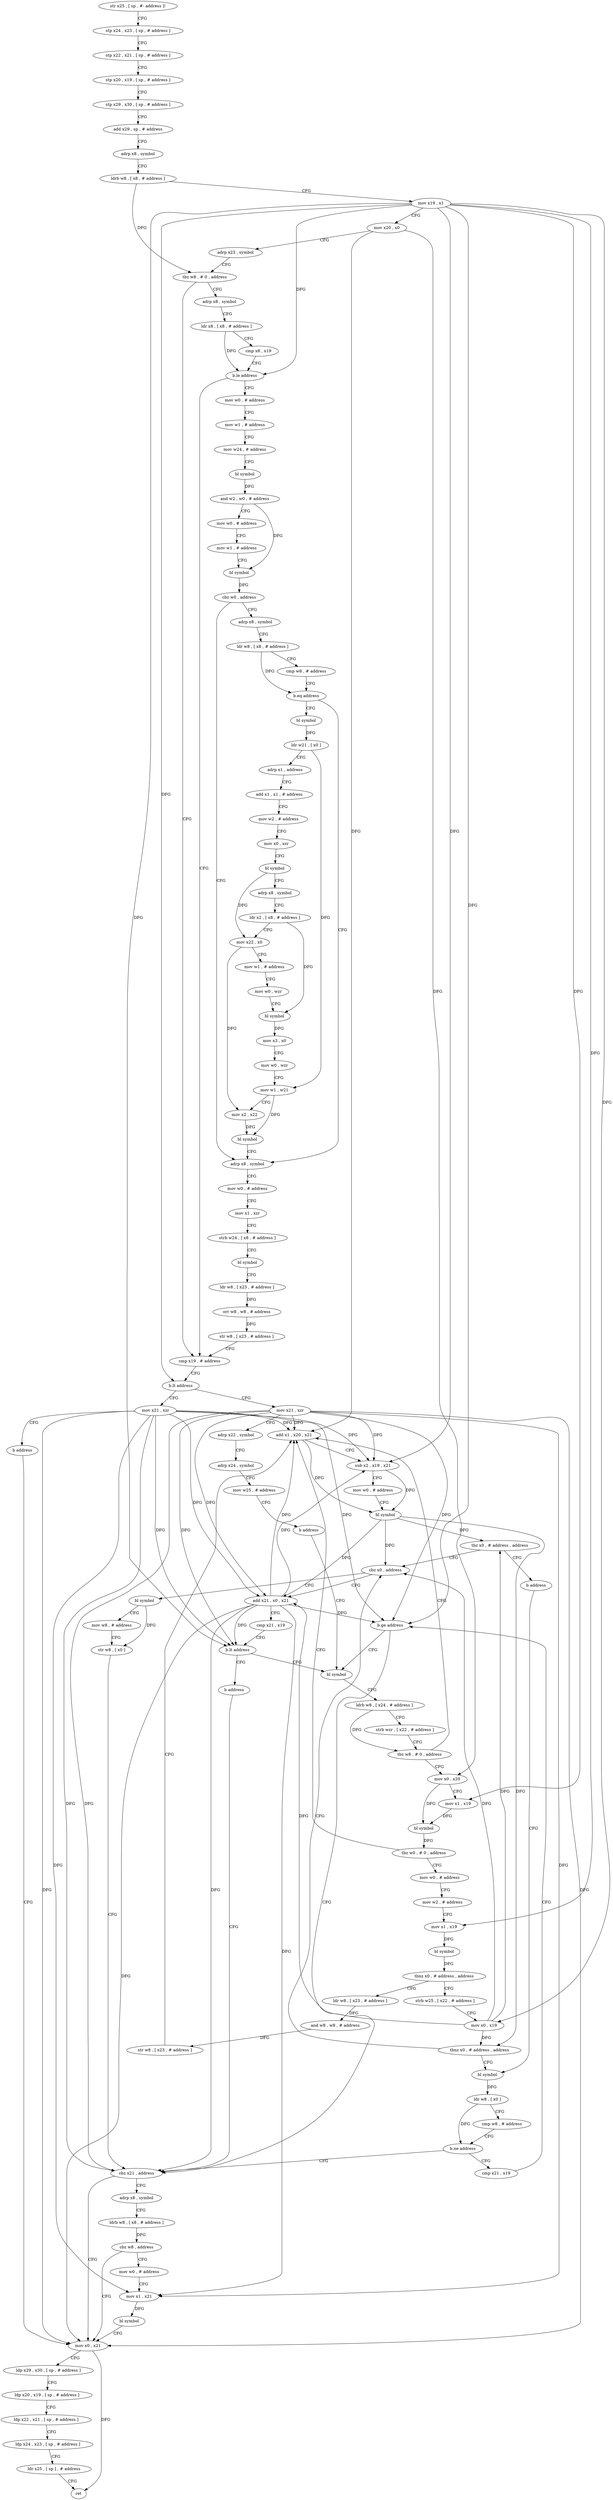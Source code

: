 digraph "func" {
"4214032" [label = "str x25 , [ sp , #- address ]!" ]
"4214036" [label = "stp x24 , x23 , [ sp , # address ]" ]
"4214040" [label = "stp x22 , x21 , [ sp , # address ]" ]
"4214044" [label = "stp x20 , x19 , [ sp , # address ]" ]
"4214048" [label = "stp x29 , x30 , [ sp , # address ]" ]
"4214052" [label = "add x29 , sp , # address" ]
"4214056" [label = "adrp x8 , symbol" ]
"4214060" [label = "ldrb w8 , [ x8 , # address ]" ]
"4214064" [label = "mov x19 , x1" ]
"4214068" [label = "mov x20 , x0" ]
"4214072" [label = "adrp x23 , symbol" ]
"4214076" [label = "tbz w8 , # 0 , address" ]
"4214252" [label = "cmp x19 , # address" ]
"4214080" [label = "adrp x8 , symbol" ]
"4214256" [label = "b.lt address" ]
"4214424" [label = "mov x21 , xzr" ]
"4214260" [label = "mov x21 , xzr" ]
"4214084" [label = "ldr x8 , [ x8 , # address ]" ]
"4214088" [label = "cmp x8 , x19" ]
"4214092" [label = "b.le address" ]
"4214096" [label = "mov w0 , # address" ]
"4214428" [label = "b address" ]
"4214472" [label = "mov x0 , x21" ]
"4214264" [label = "adrp x22 , symbol" ]
"4214268" [label = "adrp x24 , symbol" ]
"4214272" [label = "mov w25 , # address" ]
"4214276" [label = "b address" ]
"4214304" [label = "bl symbol" ]
"4214100" [label = "mov w1 , # address" ]
"4214104" [label = "mov w24 , # address" ]
"4214108" [label = "bl symbol" ]
"4214112" [label = "and w2 , w0 , # address" ]
"4214116" [label = "mov w0 , # address" ]
"4214120" [label = "mov w1 , # address" ]
"4214124" [label = "bl symbol" ]
"4214128" [label = "cbz w0 , address" ]
"4214220" [label = "adrp x8 , symbol" ]
"4214132" [label = "adrp x8 , symbol" ]
"4214476" [label = "ldp x29 , x30 , [ sp , # address ]" ]
"4214480" [label = "ldp x20 , x19 , [ sp , # address ]" ]
"4214484" [label = "ldp x22 , x21 , [ sp , # address ]" ]
"4214488" [label = "ldp x24 , x23 , [ sp , # address ]" ]
"4214492" [label = "ldr x25 , [ sp ] , # address" ]
"4214496" [label = "ret" ]
"4214308" [label = "ldrb w8 , [ x24 , # address ]" ]
"4214312" [label = "strb wzr , [ x22 , # address ]" ]
"4214316" [label = "tbz w8 , # 0 , address" ]
"4214400" [label = "add x1 , x20 , x21" ]
"4214320" [label = "mov x0 , x20" ]
"4214224" [label = "mov w0 , # address" ]
"4214228" [label = "mov x1 , xzr" ]
"4214232" [label = "strb w24 , [ x8 , # address ]" ]
"4214236" [label = "bl symbol" ]
"4214240" [label = "ldr w8 , [ x23 , # address ]" ]
"4214244" [label = "orr w8 , w8 , # address" ]
"4214248" [label = "str w8 , [ x23 , # address ]" ]
"4214136" [label = "ldr w8 , [ x8 , # address ]" ]
"4214140" [label = "cmp w8 , # address" ]
"4214144" [label = "b.eq address" ]
"4214148" [label = "bl symbol" ]
"4214404" [label = "sub x2 , x19 , x21" ]
"4214408" [label = "mov w0 , # address" ]
"4214412" [label = "bl symbol" ]
"4214416" [label = "tbz x0 , # address , address" ]
"4214368" [label = "cbz x0 , address" ]
"4214420" [label = "b address" ]
"4214324" [label = "mov x1 , x19" ]
"4214328" [label = "bl symbol" ]
"4214332" [label = "tbz w0 , # 0 , address" ]
"4214336" [label = "mov w0 , # address" ]
"4214152" [label = "ldr w21 , [ x0 ]" ]
"4214156" [label = "adrp x1 , address" ]
"4214160" [label = "add x1 , x1 , # address" ]
"4214164" [label = "mov w2 , # address" ]
"4214168" [label = "mov x0 , xzr" ]
"4214172" [label = "bl symbol" ]
"4214176" [label = "adrp x8 , symbol" ]
"4214180" [label = "ldr x2 , [ x8 , # address ]" ]
"4214184" [label = "mov x22 , x0" ]
"4214188" [label = "mov w1 , # address" ]
"4214192" [label = "mov w0 , wzr" ]
"4214196" [label = "bl symbol" ]
"4214200" [label = "mov x3 , x0" ]
"4214204" [label = "mov w0 , wzr" ]
"4214208" [label = "mov w1 , w21" ]
"4214212" [label = "mov x2 , x22" ]
"4214216" [label = "bl symbol" ]
"4214432" [label = "bl symbol" ]
"4214372" [label = "add x21 , x0 , x21" ]
"4214280" [label = "bl symbol" ]
"4214340" [label = "mov w2 , # address" ]
"4214344" [label = "mov x1 , x19" ]
"4214348" [label = "bl symbol" ]
"4214352" [label = "tbnz x0 , # address , address" ]
"4214388" [label = "ldr w8 , [ x23 , # address ]" ]
"4214356" [label = "strb w25 , [ x22 , # address ]" ]
"4214436" [label = "mov w8 , # address" ]
"4214440" [label = "str w8 , [ x0 ]" ]
"4214444" [label = "cbz x21 , address" ]
"4214376" [label = "cmp x21 , x19" ]
"4214380" [label = "b.lt address" ]
"4214384" [label = "b address" ]
"4214284" [label = "ldr w8 , [ x0 ]" ]
"4214288" [label = "cmp w8 , # address" ]
"4214292" [label = "b.ne address" ]
"4214296" [label = "cmp x21 , x19" ]
"4214392" [label = "and w8 , w8 , # address" ]
"4214396" [label = "str w8 , [ x23 , # address ]" ]
"4214360" [label = "mov x0 , x19" ]
"4214364" [label = "tbnz x0 , # address , address" ]
"4214448" [label = "adrp x8 , symbol" ]
"4214452" [label = "ldrb w8 , [ x8 , # address ]" ]
"4214456" [label = "cbz w8 , address" ]
"4214460" [label = "mov w0 , # address" ]
"4214300" [label = "b.ge address" ]
"4214464" [label = "mov x1 , x21" ]
"4214468" [label = "bl symbol" ]
"4214032" -> "4214036" [ label = "CFG" ]
"4214036" -> "4214040" [ label = "CFG" ]
"4214040" -> "4214044" [ label = "CFG" ]
"4214044" -> "4214048" [ label = "CFG" ]
"4214048" -> "4214052" [ label = "CFG" ]
"4214052" -> "4214056" [ label = "CFG" ]
"4214056" -> "4214060" [ label = "CFG" ]
"4214060" -> "4214064" [ label = "CFG" ]
"4214060" -> "4214076" [ label = "DFG" ]
"4214064" -> "4214068" [ label = "CFG" ]
"4214064" -> "4214256" [ label = "DFG" ]
"4214064" -> "4214092" [ label = "DFG" ]
"4214064" -> "4214404" [ label = "DFG" ]
"4214064" -> "4214324" [ label = "DFG" ]
"4214064" -> "4214344" [ label = "DFG" ]
"4214064" -> "4214380" [ label = "DFG" ]
"4214064" -> "4214360" [ label = "DFG" ]
"4214064" -> "4214300" [ label = "DFG" ]
"4214068" -> "4214072" [ label = "CFG" ]
"4214068" -> "4214400" [ label = "DFG" ]
"4214068" -> "4214320" [ label = "DFG" ]
"4214072" -> "4214076" [ label = "CFG" ]
"4214076" -> "4214252" [ label = "CFG" ]
"4214076" -> "4214080" [ label = "CFG" ]
"4214252" -> "4214256" [ label = "CFG" ]
"4214080" -> "4214084" [ label = "CFG" ]
"4214256" -> "4214424" [ label = "CFG" ]
"4214256" -> "4214260" [ label = "CFG" ]
"4214424" -> "4214428" [ label = "CFG" ]
"4214424" -> "4214472" [ label = "DFG" ]
"4214424" -> "4214400" [ label = "DFG" ]
"4214424" -> "4214404" [ label = "DFG" ]
"4214424" -> "4214372" [ label = "DFG" ]
"4214424" -> "4214380" [ label = "DFG" ]
"4214424" -> "4214444" [ label = "DFG" ]
"4214424" -> "4214300" [ label = "DFG" ]
"4214424" -> "4214464" [ label = "DFG" ]
"4214260" -> "4214264" [ label = "CFG" ]
"4214260" -> "4214472" [ label = "DFG" ]
"4214260" -> "4214400" [ label = "DFG" ]
"4214260" -> "4214404" [ label = "DFG" ]
"4214260" -> "4214372" [ label = "DFG" ]
"4214260" -> "4214380" [ label = "DFG" ]
"4214260" -> "4214444" [ label = "DFG" ]
"4214260" -> "4214300" [ label = "DFG" ]
"4214260" -> "4214464" [ label = "DFG" ]
"4214084" -> "4214088" [ label = "CFG" ]
"4214084" -> "4214092" [ label = "DFG" ]
"4214088" -> "4214092" [ label = "CFG" ]
"4214092" -> "4214252" [ label = "CFG" ]
"4214092" -> "4214096" [ label = "CFG" ]
"4214096" -> "4214100" [ label = "CFG" ]
"4214428" -> "4214472" [ label = "CFG" ]
"4214472" -> "4214476" [ label = "CFG" ]
"4214472" -> "4214496" [ label = "DFG" ]
"4214264" -> "4214268" [ label = "CFG" ]
"4214268" -> "4214272" [ label = "CFG" ]
"4214272" -> "4214276" [ label = "CFG" ]
"4214276" -> "4214304" [ label = "CFG" ]
"4214304" -> "4214308" [ label = "CFG" ]
"4214100" -> "4214104" [ label = "CFG" ]
"4214104" -> "4214108" [ label = "CFG" ]
"4214108" -> "4214112" [ label = "DFG" ]
"4214112" -> "4214116" [ label = "CFG" ]
"4214112" -> "4214124" [ label = "DFG" ]
"4214116" -> "4214120" [ label = "CFG" ]
"4214120" -> "4214124" [ label = "CFG" ]
"4214124" -> "4214128" [ label = "DFG" ]
"4214128" -> "4214220" [ label = "CFG" ]
"4214128" -> "4214132" [ label = "CFG" ]
"4214220" -> "4214224" [ label = "CFG" ]
"4214132" -> "4214136" [ label = "CFG" ]
"4214476" -> "4214480" [ label = "CFG" ]
"4214480" -> "4214484" [ label = "CFG" ]
"4214484" -> "4214488" [ label = "CFG" ]
"4214488" -> "4214492" [ label = "CFG" ]
"4214492" -> "4214496" [ label = "CFG" ]
"4214308" -> "4214312" [ label = "CFG" ]
"4214308" -> "4214316" [ label = "DFG" ]
"4214312" -> "4214316" [ label = "CFG" ]
"4214316" -> "4214400" [ label = "CFG" ]
"4214316" -> "4214320" [ label = "CFG" ]
"4214400" -> "4214404" [ label = "CFG" ]
"4214400" -> "4214412" [ label = "DFG" ]
"4214320" -> "4214324" [ label = "CFG" ]
"4214320" -> "4214328" [ label = "DFG" ]
"4214224" -> "4214228" [ label = "CFG" ]
"4214228" -> "4214232" [ label = "CFG" ]
"4214232" -> "4214236" [ label = "CFG" ]
"4214236" -> "4214240" [ label = "CFG" ]
"4214240" -> "4214244" [ label = "DFG" ]
"4214244" -> "4214248" [ label = "DFG" ]
"4214248" -> "4214252" [ label = "CFG" ]
"4214136" -> "4214140" [ label = "CFG" ]
"4214136" -> "4214144" [ label = "DFG" ]
"4214140" -> "4214144" [ label = "CFG" ]
"4214144" -> "4214220" [ label = "CFG" ]
"4214144" -> "4214148" [ label = "CFG" ]
"4214148" -> "4214152" [ label = "DFG" ]
"4214404" -> "4214408" [ label = "CFG" ]
"4214404" -> "4214412" [ label = "DFG" ]
"4214408" -> "4214412" [ label = "CFG" ]
"4214412" -> "4214416" [ label = "DFG" ]
"4214412" -> "4214368" [ label = "DFG" ]
"4214412" -> "4214372" [ label = "DFG" ]
"4214412" -> "4214364" [ label = "DFG" ]
"4214416" -> "4214368" [ label = "CFG" ]
"4214416" -> "4214420" [ label = "CFG" ]
"4214368" -> "4214432" [ label = "CFG" ]
"4214368" -> "4214372" [ label = "CFG" ]
"4214420" -> "4214280" [ label = "CFG" ]
"4214324" -> "4214328" [ label = "DFG" ]
"4214328" -> "4214332" [ label = "DFG" ]
"4214332" -> "4214400" [ label = "CFG" ]
"4214332" -> "4214336" [ label = "CFG" ]
"4214336" -> "4214340" [ label = "CFG" ]
"4214152" -> "4214156" [ label = "CFG" ]
"4214152" -> "4214208" [ label = "DFG" ]
"4214156" -> "4214160" [ label = "CFG" ]
"4214160" -> "4214164" [ label = "CFG" ]
"4214164" -> "4214168" [ label = "CFG" ]
"4214168" -> "4214172" [ label = "CFG" ]
"4214172" -> "4214176" [ label = "CFG" ]
"4214172" -> "4214184" [ label = "DFG" ]
"4214176" -> "4214180" [ label = "CFG" ]
"4214180" -> "4214184" [ label = "CFG" ]
"4214180" -> "4214196" [ label = "DFG" ]
"4214184" -> "4214188" [ label = "CFG" ]
"4214184" -> "4214212" [ label = "DFG" ]
"4214188" -> "4214192" [ label = "CFG" ]
"4214192" -> "4214196" [ label = "CFG" ]
"4214196" -> "4214200" [ label = "DFG" ]
"4214200" -> "4214204" [ label = "CFG" ]
"4214204" -> "4214208" [ label = "CFG" ]
"4214208" -> "4214212" [ label = "CFG" ]
"4214208" -> "4214216" [ label = "DFG" ]
"4214212" -> "4214216" [ label = "DFG" ]
"4214216" -> "4214220" [ label = "CFG" ]
"4214432" -> "4214436" [ label = "CFG" ]
"4214432" -> "4214440" [ label = "DFG" ]
"4214372" -> "4214376" [ label = "CFG" ]
"4214372" -> "4214472" [ label = "DFG" ]
"4214372" -> "4214400" [ label = "DFG" ]
"4214372" -> "4214404" [ label = "DFG" ]
"4214372" -> "4214380" [ label = "DFG" ]
"4214372" -> "4214444" [ label = "DFG" ]
"4214372" -> "4214300" [ label = "DFG" ]
"4214372" -> "4214464" [ label = "DFG" ]
"4214280" -> "4214284" [ label = "DFG" ]
"4214340" -> "4214344" [ label = "CFG" ]
"4214344" -> "4214348" [ label = "DFG" ]
"4214348" -> "4214352" [ label = "DFG" ]
"4214352" -> "4214388" [ label = "CFG" ]
"4214352" -> "4214356" [ label = "CFG" ]
"4214388" -> "4214392" [ label = "DFG" ]
"4214356" -> "4214360" [ label = "CFG" ]
"4214436" -> "4214440" [ label = "CFG" ]
"4214440" -> "4214444" [ label = "CFG" ]
"4214444" -> "4214472" [ label = "CFG" ]
"4214444" -> "4214448" [ label = "CFG" ]
"4214376" -> "4214380" [ label = "CFG" ]
"4214380" -> "4214304" [ label = "CFG" ]
"4214380" -> "4214384" [ label = "CFG" ]
"4214384" -> "4214444" [ label = "CFG" ]
"4214284" -> "4214288" [ label = "CFG" ]
"4214284" -> "4214292" [ label = "DFG" ]
"4214288" -> "4214292" [ label = "CFG" ]
"4214292" -> "4214444" [ label = "CFG" ]
"4214292" -> "4214296" [ label = "CFG" ]
"4214296" -> "4214300" [ label = "CFG" ]
"4214392" -> "4214396" [ label = "DFG" ]
"4214396" -> "4214400" [ label = "CFG" ]
"4214360" -> "4214364" [ label = "DFG" ]
"4214360" -> "4214416" [ label = "DFG" ]
"4214360" -> "4214368" [ label = "DFG" ]
"4214360" -> "4214372" [ label = "DFG" ]
"4214364" -> "4214280" [ label = "CFG" ]
"4214364" -> "4214368" [ label = "CFG" ]
"4214448" -> "4214452" [ label = "CFG" ]
"4214452" -> "4214456" [ label = "DFG" ]
"4214456" -> "4214472" [ label = "CFG" ]
"4214456" -> "4214460" [ label = "CFG" ]
"4214460" -> "4214464" [ label = "CFG" ]
"4214300" -> "4214444" [ label = "CFG" ]
"4214300" -> "4214304" [ label = "CFG" ]
"4214464" -> "4214468" [ label = "DFG" ]
"4214468" -> "4214472" [ label = "CFG" ]
}
